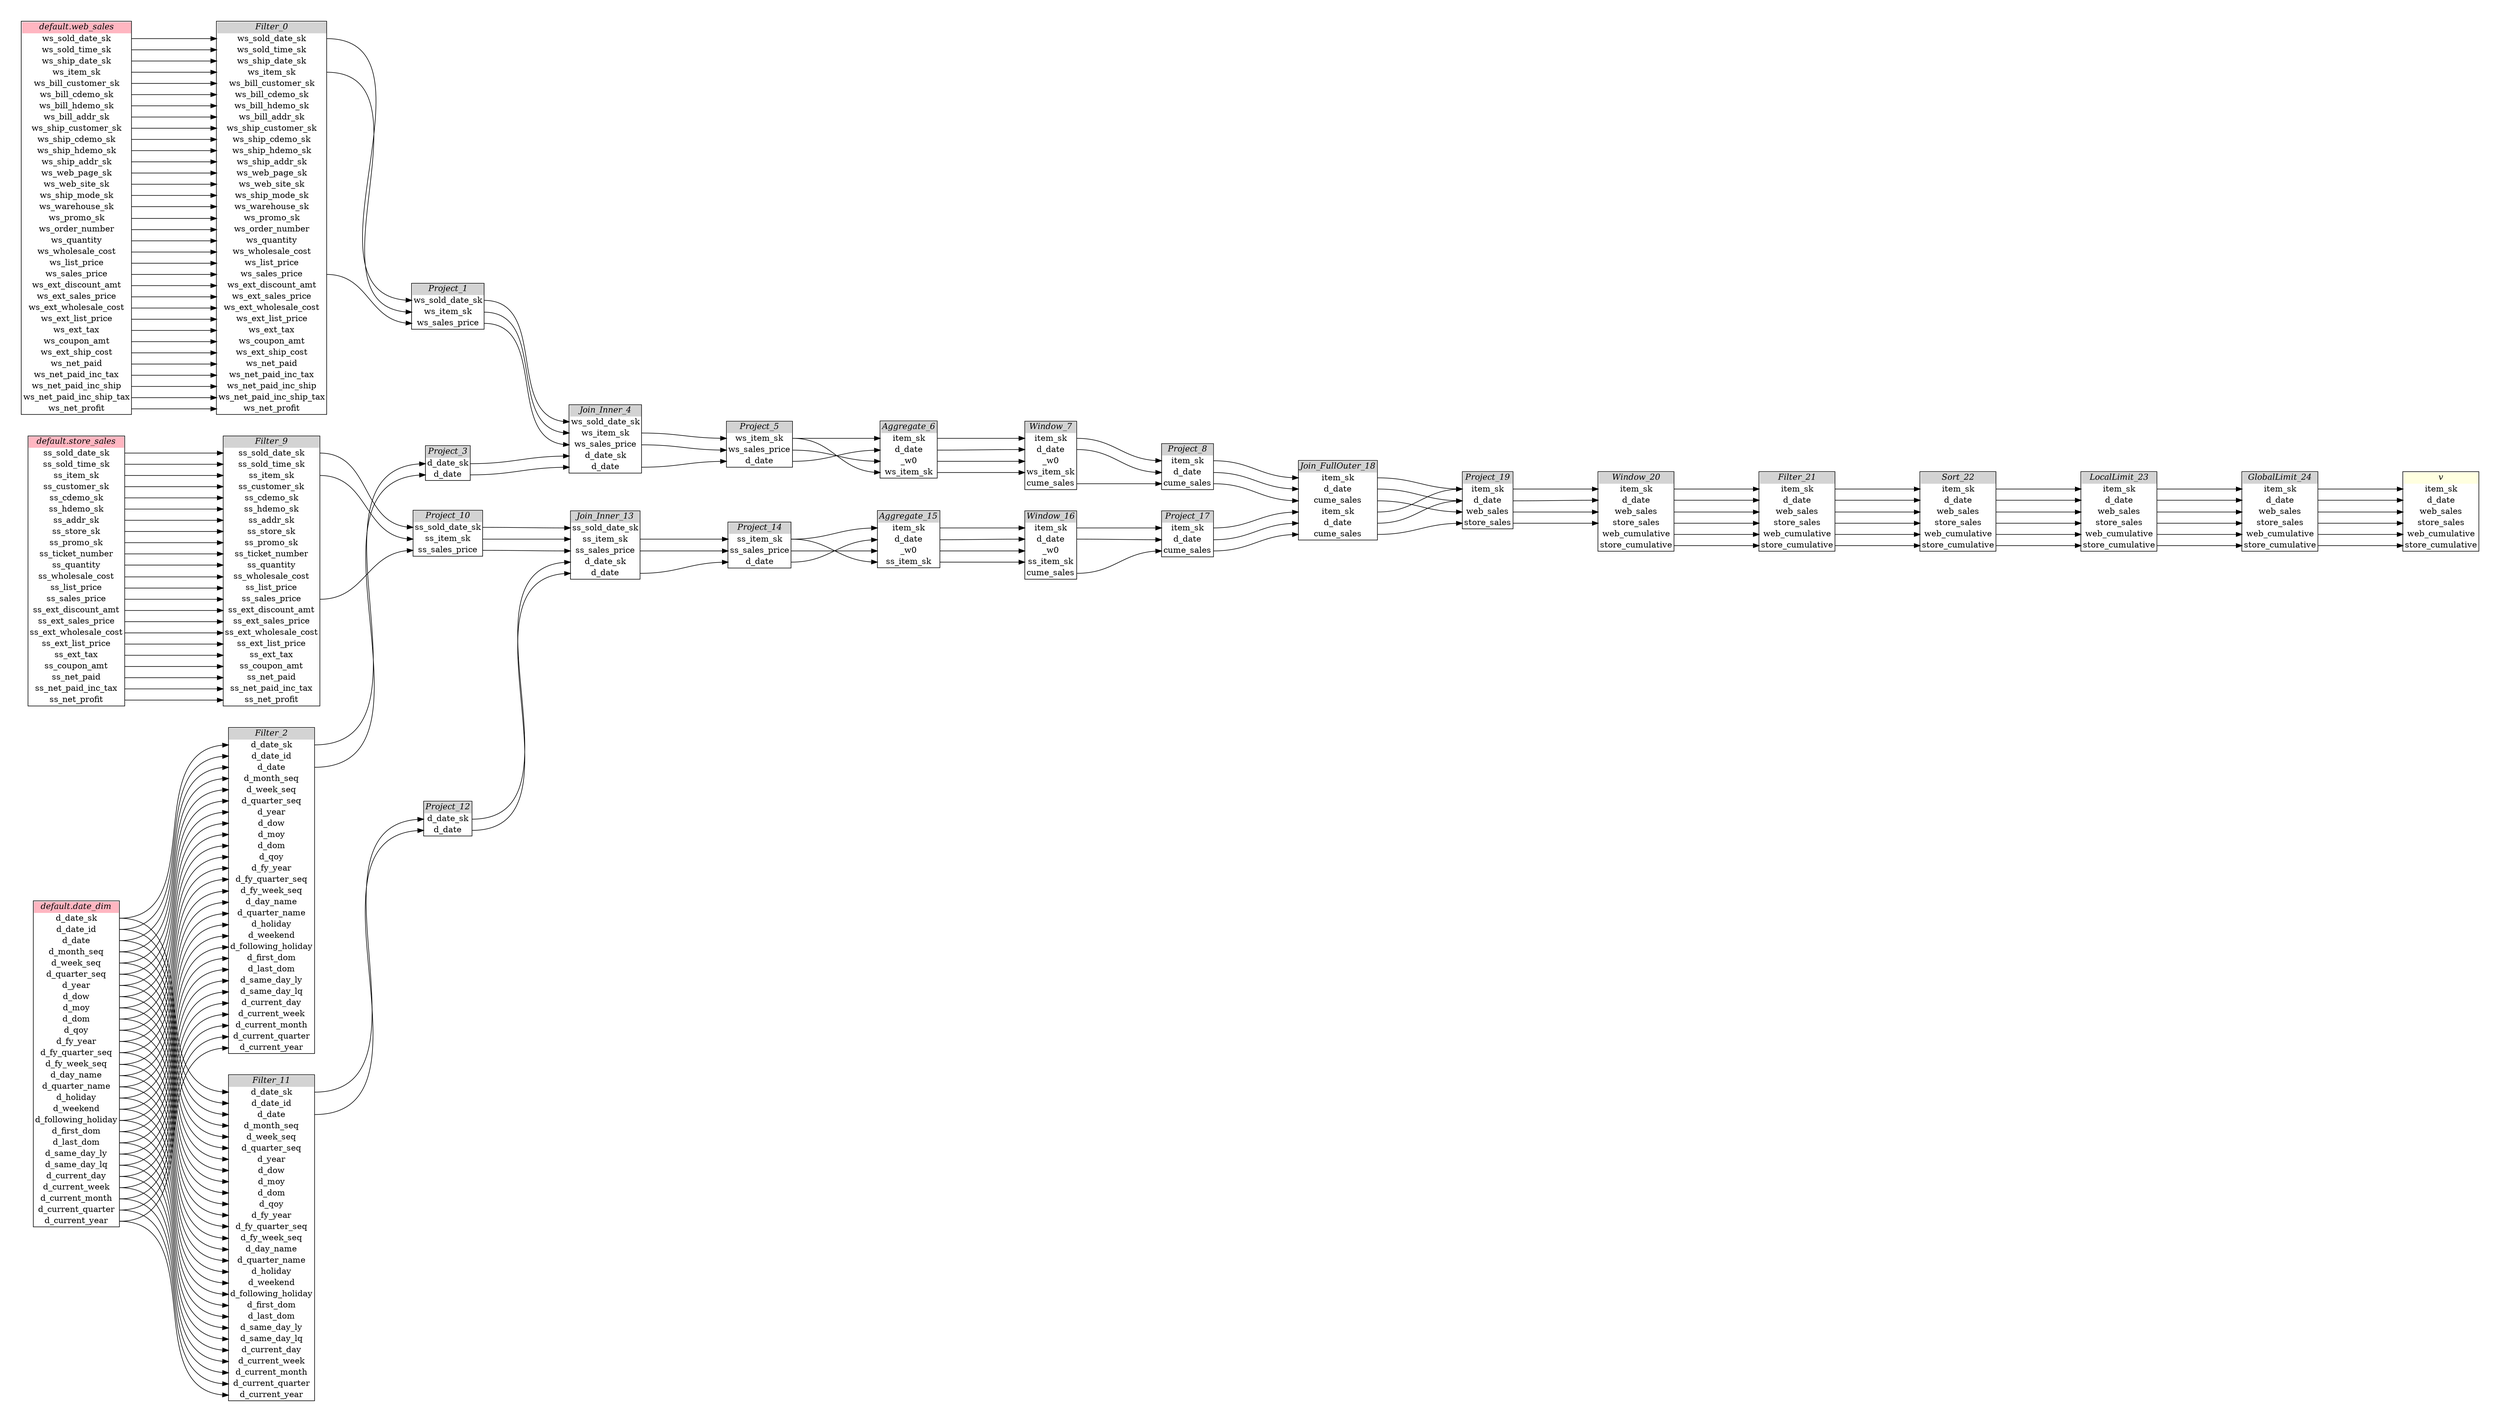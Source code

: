 // Automatically generated by TPCDSFlowTestSuite


digraph {
  graph [pad="0.5", nodesep="0.5", ranksep="2", fontname="Helvetica"];
  node [shape=plain]
  rankdir=LR;

  
"Aggregate_15" [label=<
<table border="1" cellborder="0" cellspacing="0">
  <tr><td bgcolor="lightgray" port="nodeName"><i>Aggregate_15</i></td></tr>
  <tr><td port="0">item_sk</td></tr>
<tr><td port="1">d_date</td></tr>
<tr><td port="2">_w0</td></tr>
<tr><td port="3">ss_item_sk</td></tr>
</table>>];
     

"Aggregate_6" [label=<
<table border="1" cellborder="0" cellspacing="0">
  <tr><td bgcolor="lightgray" port="nodeName"><i>Aggregate_6</i></td></tr>
  <tr><td port="0">item_sk</td></tr>
<tr><td port="1">d_date</td></tr>
<tr><td port="2">_w0</td></tr>
<tr><td port="3">ws_item_sk</td></tr>
</table>>];
     

"Filter_0" [label=<
<table border="1" cellborder="0" cellspacing="0">
  <tr><td bgcolor="lightgray" port="nodeName"><i>Filter_0</i></td></tr>
  <tr><td port="0">ws_sold_date_sk</td></tr>
<tr><td port="1">ws_sold_time_sk</td></tr>
<tr><td port="2">ws_ship_date_sk</td></tr>
<tr><td port="3">ws_item_sk</td></tr>
<tr><td port="4">ws_bill_customer_sk</td></tr>
<tr><td port="5">ws_bill_cdemo_sk</td></tr>
<tr><td port="6">ws_bill_hdemo_sk</td></tr>
<tr><td port="7">ws_bill_addr_sk</td></tr>
<tr><td port="8">ws_ship_customer_sk</td></tr>
<tr><td port="9">ws_ship_cdemo_sk</td></tr>
<tr><td port="10">ws_ship_hdemo_sk</td></tr>
<tr><td port="11">ws_ship_addr_sk</td></tr>
<tr><td port="12">ws_web_page_sk</td></tr>
<tr><td port="13">ws_web_site_sk</td></tr>
<tr><td port="14">ws_ship_mode_sk</td></tr>
<tr><td port="15">ws_warehouse_sk</td></tr>
<tr><td port="16">ws_promo_sk</td></tr>
<tr><td port="17">ws_order_number</td></tr>
<tr><td port="18">ws_quantity</td></tr>
<tr><td port="19">ws_wholesale_cost</td></tr>
<tr><td port="20">ws_list_price</td></tr>
<tr><td port="21">ws_sales_price</td></tr>
<tr><td port="22">ws_ext_discount_amt</td></tr>
<tr><td port="23">ws_ext_sales_price</td></tr>
<tr><td port="24">ws_ext_wholesale_cost</td></tr>
<tr><td port="25">ws_ext_list_price</td></tr>
<tr><td port="26">ws_ext_tax</td></tr>
<tr><td port="27">ws_coupon_amt</td></tr>
<tr><td port="28">ws_ext_ship_cost</td></tr>
<tr><td port="29">ws_net_paid</td></tr>
<tr><td port="30">ws_net_paid_inc_tax</td></tr>
<tr><td port="31">ws_net_paid_inc_ship</td></tr>
<tr><td port="32">ws_net_paid_inc_ship_tax</td></tr>
<tr><td port="33">ws_net_profit</td></tr>
</table>>];
     

"Filter_11" [label=<
<table border="1" cellborder="0" cellspacing="0">
  <tr><td bgcolor="lightgray" port="nodeName"><i>Filter_11</i></td></tr>
  <tr><td port="0">d_date_sk</td></tr>
<tr><td port="1">d_date_id</td></tr>
<tr><td port="2">d_date</td></tr>
<tr><td port="3">d_month_seq</td></tr>
<tr><td port="4">d_week_seq</td></tr>
<tr><td port="5">d_quarter_seq</td></tr>
<tr><td port="6">d_year</td></tr>
<tr><td port="7">d_dow</td></tr>
<tr><td port="8">d_moy</td></tr>
<tr><td port="9">d_dom</td></tr>
<tr><td port="10">d_qoy</td></tr>
<tr><td port="11">d_fy_year</td></tr>
<tr><td port="12">d_fy_quarter_seq</td></tr>
<tr><td port="13">d_fy_week_seq</td></tr>
<tr><td port="14">d_day_name</td></tr>
<tr><td port="15">d_quarter_name</td></tr>
<tr><td port="16">d_holiday</td></tr>
<tr><td port="17">d_weekend</td></tr>
<tr><td port="18">d_following_holiday</td></tr>
<tr><td port="19">d_first_dom</td></tr>
<tr><td port="20">d_last_dom</td></tr>
<tr><td port="21">d_same_day_ly</td></tr>
<tr><td port="22">d_same_day_lq</td></tr>
<tr><td port="23">d_current_day</td></tr>
<tr><td port="24">d_current_week</td></tr>
<tr><td port="25">d_current_month</td></tr>
<tr><td port="26">d_current_quarter</td></tr>
<tr><td port="27">d_current_year</td></tr>
</table>>];
     

"Filter_2" [label=<
<table border="1" cellborder="0" cellspacing="0">
  <tr><td bgcolor="lightgray" port="nodeName"><i>Filter_2</i></td></tr>
  <tr><td port="0">d_date_sk</td></tr>
<tr><td port="1">d_date_id</td></tr>
<tr><td port="2">d_date</td></tr>
<tr><td port="3">d_month_seq</td></tr>
<tr><td port="4">d_week_seq</td></tr>
<tr><td port="5">d_quarter_seq</td></tr>
<tr><td port="6">d_year</td></tr>
<tr><td port="7">d_dow</td></tr>
<tr><td port="8">d_moy</td></tr>
<tr><td port="9">d_dom</td></tr>
<tr><td port="10">d_qoy</td></tr>
<tr><td port="11">d_fy_year</td></tr>
<tr><td port="12">d_fy_quarter_seq</td></tr>
<tr><td port="13">d_fy_week_seq</td></tr>
<tr><td port="14">d_day_name</td></tr>
<tr><td port="15">d_quarter_name</td></tr>
<tr><td port="16">d_holiday</td></tr>
<tr><td port="17">d_weekend</td></tr>
<tr><td port="18">d_following_holiday</td></tr>
<tr><td port="19">d_first_dom</td></tr>
<tr><td port="20">d_last_dom</td></tr>
<tr><td port="21">d_same_day_ly</td></tr>
<tr><td port="22">d_same_day_lq</td></tr>
<tr><td port="23">d_current_day</td></tr>
<tr><td port="24">d_current_week</td></tr>
<tr><td port="25">d_current_month</td></tr>
<tr><td port="26">d_current_quarter</td></tr>
<tr><td port="27">d_current_year</td></tr>
</table>>];
     

"Filter_21" [label=<
<table border="1" cellborder="0" cellspacing="0">
  <tr><td bgcolor="lightgray" port="nodeName"><i>Filter_21</i></td></tr>
  <tr><td port="0">item_sk</td></tr>
<tr><td port="1">d_date</td></tr>
<tr><td port="2">web_sales</td></tr>
<tr><td port="3">store_sales</td></tr>
<tr><td port="4">web_cumulative</td></tr>
<tr><td port="5">store_cumulative</td></tr>
</table>>];
     

"Filter_9" [label=<
<table border="1" cellborder="0" cellspacing="0">
  <tr><td bgcolor="lightgray" port="nodeName"><i>Filter_9</i></td></tr>
  <tr><td port="0">ss_sold_date_sk</td></tr>
<tr><td port="1">ss_sold_time_sk</td></tr>
<tr><td port="2">ss_item_sk</td></tr>
<tr><td port="3">ss_customer_sk</td></tr>
<tr><td port="4">ss_cdemo_sk</td></tr>
<tr><td port="5">ss_hdemo_sk</td></tr>
<tr><td port="6">ss_addr_sk</td></tr>
<tr><td port="7">ss_store_sk</td></tr>
<tr><td port="8">ss_promo_sk</td></tr>
<tr><td port="9">ss_ticket_number</td></tr>
<tr><td port="10">ss_quantity</td></tr>
<tr><td port="11">ss_wholesale_cost</td></tr>
<tr><td port="12">ss_list_price</td></tr>
<tr><td port="13">ss_sales_price</td></tr>
<tr><td port="14">ss_ext_discount_amt</td></tr>
<tr><td port="15">ss_ext_sales_price</td></tr>
<tr><td port="16">ss_ext_wholesale_cost</td></tr>
<tr><td port="17">ss_ext_list_price</td></tr>
<tr><td port="18">ss_ext_tax</td></tr>
<tr><td port="19">ss_coupon_amt</td></tr>
<tr><td port="20">ss_net_paid</td></tr>
<tr><td port="21">ss_net_paid_inc_tax</td></tr>
<tr><td port="22">ss_net_profit</td></tr>
</table>>];
     

"GlobalLimit_24" [label=<
<table border="1" cellborder="0" cellspacing="0">
  <tr><td bgcolor="lightgray" port="nodeName"><i>GlobalLimit_24</i></td></tr>
  <tr><td port="0">item_sk</td></tr>
<tr><td port="1">d_date</td></tr>
<tr><td port="2">web_sales</td></tr>
<tr><td port="3">store_sales</td></tr>
<tr><td port="4">web_cumulative</td></tr>
<tr><td port="5">store_cumulative</td></tr>
</table>>];
     

"Join_FullOuter_18" [label=<
<table border="1" cellborder="0" cellspacing="0">
  <tr><td bgcolor="lightgray" port="nodeName"><i>Join_FullOuter_18</i></td></tr>
  <tr><td port="0">item_sk</td></tr>
<tr><td port="1">d_date</td></tr>
<tr><td port="2">cume_sales</td></tr>
<tr><td port="3">item_sk</td></tr>
<tr><td port="4">d_date</td></tr>
<tr><td port="5">cume_sales</td></tr>
</table>>];
     

"Join_Inner_13" [label=<
<table border="1" cellborder="0" cellspacing="0">
  <tr><td bgcolor="lightgray" port="nodeName"><i>Join_Inner_13</i></td></tr>
  <tr><td port="0">ss_sold_date_sk</td></tr>
<tr><td port="1">ss_item_sk</td></tr>
<tr><td port="2">ss_sales_price</td></tr>
<tr><td port="3">d_date_sk</td></tr>
<tr><td port="4">d_date</td></tr>
</table>>];
     

"Join_Inner_4" [label=<
<table border="1" cellborder="0" cellspacing="0">
  <tr><td bgcolor="lightgray" port="nodeName"><i>Join_Inner_4</i></td></tr>
  <tr><td port="0">ws_sold_date_sk</td></tr>
<tr><td port="1">ws_item_sk</td></tr>
<tr><td port="2">ws_sales_price</td></tr>
<tr><td port="3">d_date_sk</td></tr>
<tr><td port="4">d_date</td></tr>
</table>>];
     

"LocalLimit_23" [label=<
<table border="1" cellborder="0" cellspacing="0">
  <tr><td bgcolor="lightgray" port="nodeName"><i>LocalLimit_23</i></td></tr>
  <tr><td port="0">item_sk</td></tr>
<tr><td port="1">d_date</td></tr>
<tr><td port="2">web_sales</td></tr>
<tr><td port="3">store_sales</td></tr>
<tr><td port="4">web_cumulative</td></tr>
<tr><td port="5">store_cumulative</td></tr>
</table>>];
     

"Project_1" [label=<
<table border="1" cellborder="0" cellspacing="0">
  <tr><td bgcolor="lightgray" port="nodeName"><i>Project_1</i></td></tr>
  <tr><td port="0">ws_sold_date_sk</td></tr>
<tr><td port="1">ws_item_sk</td></tr>
<tr><td port="2">ws_sales_price</td></tr>
</table>>];
     

"Project_10" [label=<
<table border="1" cellborder="0" cellspacing="0">
  <tr><td bgcolor="lightgray" port="nodeName"><i>Project_10</i></td></tr>
  <tr><td port="0">ss_sold_date_sk</td></tr>
<tr><td port="1">ss_item_sk</td></tr>
<tr><td port="2">ss_sales_price</td></tr>
</table>>];
     

"Project_12" [label=<
<table border="1" cellborder="0" cellspacing="0">
  <tr><td bgcolor="lightgray" port="nodeName"><i>Project_12</i></td></tr>
  <tr><td port="0">d_date_sk</td></tr>
<tr><td port="1">d_date</td></tr>
</table>>];
     

"Project_14" [label=<
<table border="1" cellborder="0" cellspacing="0">
  <tr><td bgcolor="lightgray" port="nodeName"><i>Project_14</i></td></tr>
  <tr><td port="0">ss_item_sk</td></tr>
<tr><td port="1">ss_sales_price</td></tr>
<tr><td port="2">d_date</td></tr>
</table>>];
     

"Project_17" [label=<
<table border="1" cellborder="0" cellspacing="0">
  <tr><td bgcolor="lightgray" port="nodeName"><i>Project_17</i></td></tr>
  <tr><td port="0">item_sk</td></tr>
<tr><td port="1">d_date</td></tr>
<tr><td port="2">cume_sales</td></tr>
</table>>];
     

"Project_19" [label=<
<table border="1" cellborder="0" cellspacing="0">
  <tr><td bgcolor="lightgray" port="nodeName"><i>Project_19</i></td></tr>
  <tr><td port="0">item_sk</td></tr>
<tr><td port="1">d_date</td></tr>
<tr><td port="2">web_sales</td></tr>
<tr><td port="3">store_sales</td></tr>
</table>>];
     

"Project_3" [label=<
<table border="1" cellborder="0" cellspacing="0">
  <tr><td bgcolor="lightgray" port="nodeName"><i>Project_3</i></td></tr>
  <tr><td port="0">d_date_sk</td></tr>
<tr><td port="1">d_date</td></tr>
</table>>];
     

"Project_5" [label=<
<table border="1" cellborder="0" cellspacing="0">
  <tr><td bgcolor="lightgray" port="nodeName"><i>Project_5</i></td></tr>
  <tr><td port="0">ws_item_sk</td></tr>
<tr><td port="1">ws_sales_price</td></tr>
<tr><td port="2">d_date</td></tr>
</table>>];
     

"Project_8" [label=<
<table border="1" cellborder="0" cellspacing="0">
  <tr><td bgcolor="lightgray" port="nodeName"><i>Project_8</i></td></tr>
  <tr><td port="0">item_sk</td></tr>
<tr><td port="1">d_date</td></tr>
<tr><td port="2">cume_sales</td></tr>
</table>>];
     

"Sort_22" [label=<
<table border="1" cellborder="0" cellspacing="0">
  <tr><td bgcolor="lightgray" port="nodeName"><i>Sort_22</i></td></tr>
  <tr><td port="0">item_sk</td></tr>
<tr><td port="1">d_date</td></tr>
<tr><td port="2">web_sales</td></tr>
<tr><td port="3">store_sales</td></tr>
<tr><td port="4">web_cumulative</td></tr>
<tr><td port="5">store_cumulative</td></tr>
</table>>];
     

"Window_16" [label=<
<table border="1" cellborder="0" cellspacing="0">
  <tr><td bgcolor="lightgray" port="nodeName"><i>Window_16</i></td></tr>
  <tr><td port="0">item_sk</td></tr>
<tr><td port="1">d_date</td></tr>
<tr><td port="2">_w0</td></tr>
<tr><td port="3">ss_item_sk</td></tr>
<tr><td port="4">cume_sales</td></tr>
</table>>];
     

"Window_20" [label=<
<table border="1" cellborder="0" cellspacing="0">
  <tr><td bgcolor="lightgray" port="nodeName"><i>Window_20</i></td></tr>
  <tr><td port="0">item_sk</td></tr>
<tr><td port="1">d_date</td></tr>
<tr><td port="2">web_sales</td></tr>
<tr><td port="3">store_sales</td></tr>
<tr><td port="4">web_cumulative</td></tr>
<tr><td port="5">store_cumulative</td></tr>
</table>>];
     

"Window_7" [label=<
<table border="1" cellborder="0" cellspacing="0">
  <tr><td bgcolor="lightgray" port="nodeName"><i>Window_7</i></td></tr>
  <tr><td port="0">item_sk</td></tr>
<tr><td port="1">d_date</td></tr>
<tr><td port="2">_w0</td></tr>
<tr><td port="3">ws_item_sk</td></tr>
<tr><td port="4">cume_sales</td></tr>
</table>>];
     

"default.date_dim" [label=<
<table border="1" cellborder="0" cellspacing="0">
  <tr><td bgcolor="lightpink" port="nodeName"><i>default.date_dim</i></td></tr>
  <tr><td port="0">d_date_sk</td></tr>
<tr><td port="1">d_date_id</td></tr>
<tr><td port="2">d_date</td></tr>
<tr><td port="3">d_month_seq</td></tr>
<tr><td port="4">d_week_seq</td></tr>
<tr><td port="5">d_quarter_seq</td></tr>
<tr><td port="6">d_year</td></tr>
<tr><td port="7">d_dow</td></tr>
<tr><td port="8">d_moy</td></tr>
<tr><td port="9">d_dom</td></tr>
<tr><td port="10">d_qoy</td></tr>
<tr><td port="11">d_fy_year</td></tr>
<tr><td port="12">d_fy_quarter_seq</td></tr>
<tr><td port="13">d_fy_week_seq</td></tr>
<tr><td port="14">d_day_name</td></tr>
<tr><td port="15">d_quarter_name</td></tr>
<tr><td port="16">d_holiday</td></tr>
<tr><td port="17">d_weekend</td></tr>
<tr><td port="18">d_following_holiday</td></tr>
<tr><td port="19">d_first_dom</td></tr>
<tr><td port="20">d_last_dom</td></tr>
<tr><td port="21">d_same_day_ly</td></tr>
<tr><td port="22">d_same_day_lq</td></tr>
<tr><td port="23">d_current_day</td></tr>
<tr><td port="24">d_current_week</td></tr>
<tr><td port="25">d_current_month</td></tr>
<tr><td port="26">d_current_quarter</td></tr>
<tr><td port="27">d_current_year</td></tr>
</table>>];
     

"default.store_sales" [label=<
<table border="1" cellborder="0" cellspacing="0">
  <tr><td bgcolor="lightpink" port="nodeName"><i>default.store_sales</i></td></tr>
  <tr><td port="0">ss_sold_date_sk</td></tr>
<tr><td port="1">ss_sold_time_sk</td></tr>
<tr><td port="2">ss_item_sk</td></tr>
<tr><td port="3">ss_customer_sk</td></tr>
<tr><td port="4">ss_cdemo_sk</td></tr>
<tr><td port="5">ss_hdemo_sk</td></tr>
<tr><td port="6">ss_addr_sk</td></tr>
<tr><td port="7">ss_store_sk</td></tr>
<tr><td port="8">ss_promo_sk</td></tr>
<tr><td port="9">ss_ticket_number</td></tr>
<tr><td port="10">ss_quantity</td></tr>
<tr><td port="11">ss_wholesale_cost</td></tr>
<tr><td port="12">ss_list_price</td></tr>
<tr><td port="13">ss_sales_price</td></tr>
<tr><td port="14">ss_ext_discount_amt</td></tr>
<tr><td port="15">ss_ext_sales_price</td></tr>
<tr><td port="16">ss_ext_wholesale_cost</td></tr>
<tr><td port="17">ss_ext_list_price</td></tr>
<tr><td port="18">ss_ext_tax</td></tr>
<tr><td port="19">ss_coupon_amt</td></tr>
<tr><td port="20">ss_net_paid</td></tr>
<tr><td port="21">ss_net_paid_inc_tax</td></tr>
<tr><td port="22">ss_net_profit</td></tr>
</table>>];
     

"default.web_sales" [label=<
<table border="1" cellborder="0" cellspacing="0">
  <tr><td bgcolor="lightpink" port="nodeName"><i>default.web_sales</i></td></tr>
  <tr><td port="0">ws_sold_date_sk</td></tr>
<tr><td port="1">ws_sold_time_sk</td></tr>
<tr><td port="2">ws_ship_date_sk</td></tr>
<tr><td port="3">ws_item_sk</td></tr>
<tr><td port="4">ws_bill_customer_sk</td></tr>
<tr><td port="5">ws_bill_cdemo_sk</td></tr>
<tr><td port="6">ws_bill_hdemo_sk</td></tr>
<tr><td port="7">ws_bill_addr_sk</td></tr>
<tr><td port="8">ws_ship_customer_sk</td></tr>
<tr><td port="9">ws_ship_cdemo_sk</td></tr>
<tr><td port="10">ws_ship_hdemo_sk</td></tr>
<tr><td port="11">ws_ship_addr_sk</td></tr>
<tr><td port="12">ws_web_page_sk</td></tr>
<tr><td port="13">ws_web_site_sk</td></tr>
<tr><td port="14">ws_ship_mode_sk</td></tr>
<tr><td port="15">ws_warehouse_sk</td></tr>
<tr><td port="16">ws_promo_sk</td></tr>
<tr><td port="17">ws_order_number</td></tr>
<tr><td port="18">ws_quantity</td></tr>
<tr><td port="19">ws_wholesale_cost</td></tr>
<tr><td port="20">ws_list_price</td></tr>
<tr><td port="21">ws_sales_price</td></tr>
<tr><td port="22">ws_ext_discount_amt</td></tr>
<tr><td port="23">ws_ext_sales_price</td></tr>
<tr><td port="24">ws_ext_wholesale_cost</td></tr>
<tr><td port="25">ws_ext_list_price</td></tr>
<tr><td port="26">ws_ext_tax</td></tr>
<tr><td port="27">ws_coupon_amt</td></tr>
<tr><td port="28">ws_ext_ship_cost</td></tr>
<tr><td port="29">ws_net_paid</td></tr>
<tr><td port="30">ws_net_paid_inc_tax</td></tr>
<tr><td port="31">ws_net_paid_inc_ship</td></tr>
<tr><td port="32">ws_net_paid_inc_ship_tax</td></tr>
<tr><td port="33">ws_net_profit</td></tr>
</table>>];
     

"v" [label=<
<table border="1" cellborder="0" cellspacing="0">
  <tr><td bgcolor="lightyellow" port="nodeName"><i>v</i></td></tr>
  <tr><td port="0">item_sk</td></tr>
<tr><td port="1">d_date</td></tr>
<tr><td port="2">web_sales</td></tr>
<tr><td port="3">store_sales</td></tr>
<tr><td port="4">web_cumulative</td></tr>
<tr><td port="5">store_cumulative</td></tr>
</table>>];
     
  "Aggregate_15":0 -> "Window_16":0;
"Aggregate_15":1 -> "Window_16":1;
"Aggregate_15":2 -> "Window_16":2;
"Aggregate_15":3 -> "Window_16":3;
"Aggregate_6":0 -> "Window_7":0;
"Aggregate_6":1 -> "Window_7":1;
"Aggregate_6":2 -> "Window_7":2;
"Aggregate_6":3 -> "Window_7":3;
"Filter_0":0 -> "Project_1":0;
"Filter_0":21 -> "Project_1":2;
"Filter_0":3 -> "Project_1":1;
"Filter_11":0 -> "Project_12":0;
"Filter_11":2 -> "Project_12":1;
"Filter_2":0 -> "Project_3":0;
"Filter_2":2 -> "Project_3":1;
"Filter_21":0 -> "Sort_22":0;
"Filter_21":1 -> "Sort_22":1;
"Filter_21":2 -> "Sort_22":2;
"Filter_21":3 -> "Sort_22":3;
"Filter_21":4 -> "Sort_22":4;
"Filter_21":5 -> "Sort_22":5;
"Filter_9":0 -> "Project_10":0;
"Filter_9":13 -> "Project_10":2;
"Filter_9":2 -> "Project_10":1;
"GlobalLimit_24":0 -> "v":0;
"GlobalLimit_24":1 -> "v":1;
"GlobalLimit_24":2 -> "v":2;
"GlobalLimit_24":3 -> "v":3;
"GlobalLimit_24":4 -> "v":4;
"GlobalLimit_24":5 -> "v":5;
"Join_FullOuter_18":0 -> "Project_19":0;
"Join_FullOuter_18":1 -> "Project_19":1;
"Join_FullOuter_18":2 -> "Project_19":2;
"Join_FullOuter_18":3 -> "Project_19":0;
"Join_FullOuter_18":4 -> "Project_19":1;
"Join_FullOuter_18":5 -> "Project_19":3;
"Join_Inner_13":1 -> "Project_14":0;
"Join_Inner_13":2 -> "Project_14":1;
"Join_Inner_13":4 -> "Project_14":2;
"Join_Inner_4":1 -> "Project_5":0;
"Join_Inner_4":2 -> "Project_5":1;
"Join_Inner_4":4 -> "Project_5":2;
"LocalLimit_23":0 -> "GlobalLimit_24":0;
"LocalLimit_23":1 -> "GlobalLimit_24":1;
"LocalLimit_23":2 -> "GlobalLimit_24":2;
"LocalLimit_23":3 -> "GlobalLimit_24":3;
"LocalLimit_23":4 -> "GlobalLimit_24":4;
"LocalLimit_23":5 -> "GlobalLimit_24":5;
"Project_1":0 -> "Join_Inner_4":0;
"Project_1":1 -> "Join_Inner_4":1;
"Project_1":2 -> "Join_Inner_4":2;
"Project_10":0 -> "Join_Inner_13":0;
"Project_10":1 -> "Join_Inner_13":1;
"Project_10":2 -> "Join_Inner_13":2;
"Project_12":0 -> "Join_Inner_13":3;
"Project_12":1 -> "Join_Inner_13":4;
"Project_14":0 -> "Aggregate_15":0;
"Project_14":0 -> "Aggregate_15":3;
"Project_14":1 -> "Aggregate_15":2;
"Project_14":2 -> "Aggregate_15":1;
"Project_17":0 -> "Join_FullOuter_18":3;
"Project_17":1 -> "Join_FullOuter_18":4;
"Project_17":2 -> "Join_FullOuter_18":5;
"Project_19":0 -> "Window_20":0;
"Project_19":1 -> "Window_20":1;
"Project_19":2 -> "Window_20":2;
"Project_19":3 -> "Window_20":3;
"Project_3":0 -> "Join_Inner_4":3;
"Project_3":1 -> "Join_Inner_4":4;
"Project_5":0 -> "Aggregate_6":0;
"Project_5":0 -> "Aggregate_6":3;
"Project_5":1 -> "Aggregate_6":2;
"Project_5":2 -> "Aggregate_6":1;
"Project_8":0 -> "Join_FullOuter_18":0;
"Project_8":1 -> "Join_FullOuter_18":1;
"Project_8":2 -> "Join_FullOuter_18":2;
"Sort_22":0 -> "LocalLimit_23":0;
"Sort_22":1 -> "LocalLimit_23":1;
"Sort_22":2 -> "LocalLimit_23":2;
"Sort_22":3 -> "LocalLimit_23":3;
"Sort_22":4 -> "LocalLimit_23":4;
"Sort_22":5 -> "LocalLimit_23":5;
"Window_16":0 -> "Project_17":0;
"Window_16":1 -> "Project_17":1;
"Window_16":4 -> "Project_17":2;
"Window_20":0 -> "Filter_21":0;
"Window_20":1 -> "Filter_21":1;
"Window_20":2 -> "Filter_21":2;
"Window_20":3 -> "Filter_21":3;
"Window_20":4 -> "Filter_21":4;
"Window_20":5 -> "Filter_21":5;
"Window_7":0 -> "Project_8":0;
"Window_7":1 -> "Project_8":1;
"Window_7":4 -> "Project_8":2;
"default.date_dim":0 -> "Filter_11":0;
"default.date_dim":0 -> "Filter_2":0;
"default.date_dim":1 -> "Filter_11":1;
"default.date_dim":1 -> "Filter_2":1;
"default.date_dim":10 -> "Filter_11":10;
"default.date_dim":10 -> "Filter_2":10;
"default.date_dim":11 -> "Filter_11":11;
"default.date_dim":11 -> "Filter_2":11;
"default.date_dim":12 -> "Filter_11":12;
"default.date_dim":12 -> "Filter_2":12;
"default.date_dim":13 -> "Filter_11":13;
"default.date_dim":13 -> "Filter_2":13;
"default.date_dim":14 -> "Filter_11":14;
"default.date_dim":14 -> "Filter_2":14;
"default.date_dim":15 -> "Filter_11":15;
"default.date_dim":15 -> "Filter_2":15;
"default.date_dim":16 -> "Filter_11":16;
"default.date_dim":16 -> "Filter_2":16;
"default.date_dim":17 -> "Filter_11":17;
"default.date_dim":17 -> "Filter_2":17;
"default.date_dim":18 -> "Filter_11":18;
"default.date_dim":18 -> "Filter_2":18;
"default.date_dim":19 -> "Filter_11":19;
"default.date_dim":19 -> "Filter_2":19;
"default.date_dim":2 -> "Filter_11":2;
"default.date_dim":2 -> "Filter_2":2;
"default.date_dim":20 -> "Filter_11":20;
"default.date_dim":20 -> "Filter_2":20;
"default.date_dim":21 -> "Filter_11":21;
"default.date_dim":21 -> "Filter_2":21;
"default.date_dim":22 -> "Filter_11":22;
"default.date_dim":22 -> "Filter_2":22;
"default.date_dim":23 -> "Filter_11":23;
"default.date_dim":23 -> "Filter_2":23;
"default.date_dim":24 -> "Filter_11":24;
"default.date_dim":24 -> "Filter_2":24;
"default.date_dim":25 -> "Filter_11":25;
"default.date_dim":25 -> "Filter_2":25;
"default.date_dim":26 -> "Filter_11":26;
"default.date_dim":26 -> "Filter_2":26;
"default.date_dim":27 -> "Filter_11":27;
"default.date_dim":27 -> "Filter_2":27;
"default.date_dim":3 -> "Filter_11":3;
"default.date_dim":3 -> "Filter_2":3;
"default.date_dim":4 -> "Filter_11":4;
"default.date_dim":4 -> "Filter_2":4;
"default.date_dim":5 -> "Filter_11":5;
"default.date_dim":5 -> "Filter_2":5;
"default.date_dim":6 -> "Filter_11":6;
"default.date_dim":6 -> "Filter_2":6;
"default.date_dim":7 -> "Filter_11":7;
"default.date_dim":7 -> "Filter_2":7;
"default.date_dim":8 -> "Filter_11":8;
"default.date_dim":8 -> "Filter_2":8;
"default.date_dim":9 -> "Filter_11":9;
"default.date_dim":9 -> "Filter_2":9;
"default.store_sales":0 -> "Filter_9":0;
"default.store_sales":1 -> "Filter_9":1;
"default.store_sales":10 -> "Filter_9":10;
"default.store_sales":11 -> "Filter_9":11;
"default.store_sales":12 -> "Filter_9":12;
"default.store_sales":13 -> "Filter_9":13;
"default.store_sales":14 -> "Filter_9":14;
"default.store_sales":15 -> "Filter_9":15;
"default.store_sales":16 -> "Filter_9":16;
"default.store_sales":17 -> "Filter_9":17;
"default.store_sales":18 -> "Filter_9":18;
"default.store_sales":19 -> "Filter_9":19;
"default.store_sales":2 -> "Filter_9":2;
"default.store_sales":20 -> "Filter_9":20;
"default.store_sales":21 -> "Filter_9":21;
"default.store_sales":22 -> "Filter_9":22;
"default.store_sales":3 -> "Filter_9":3;
"default.store_sales":4 -> "Filter_9":4;
"default.store_sales":5 -> "Filter_9":5;
"default.store_sales":6 -> "Filter_9":6;
"default.store_sales":7 -> "Filter_9":7;
"default.store_sales":8 -> "Filter_9":8;
"default.store_sales":9 -> "Filter_9":9;
"default.web_sales":0 -> "Filter_0":0;
"default.web_sales":1 -> "Filter_0":1;
"default.web_sales":10 -> "Filter_0":10;
"default.web_sales":11 -> "Filter_0":11;
"default.web_sales":12 -> "Filter_0":12;
"default.web_sales":13 -> "Filter_0":13;
"default.web_sales":14 -> "Filter_0":14;
"default.web_sales":15 -> "Filter_0":15;
"default.web_sales":16 -> "Filter_0":16;
"default.web_sales":17 -> "Filter_0":17;
"default.web_sales":18 -> "Filter_0":18;
"default.web_sales":19 -> "Filter_0":19;
"default.web_sales":2 -> "Filter_0":2;
"default.web_sales":20 -> "Filter_0":20;
"default.web_sales":21 -> "Filter_0":21;
"default.web_sales":22 -> "Filter_0":22;
"default.web_sales":23 -> "Filter_0":23;
"default.web_sales":24 -> "Filter_0":24;
"default.web_sales":25 -> "Filter_0":25;
"default.web_sales":26 -> "Filter_0":26;
"default.web_sales":27 -> "Filter_0":27;
"default.web_sales":28 -> "Filter_0":28;
"default.web_sales":29 -> "Filter_0":29;
"default.web_sales":3 -> "Filter_0":3;
"default.web_sales":30 -> "Filter_0":30;
"default.web_sales":31 -> "Filter_0":31;
"default.web_sales":32 -> "Filter_0":32;
"default.web_sales":33 -> "Filter_0":33;
"default.web_sales":4 -> "Filter_0":4;
"default.web_sales":5 -> "Filter_0":5;
"default.web_sales":6 -> "Filter_0":6;
"default.web_sales":7 -> "Filter_0":7;
"default.web_sales":8 -> "Filter_0":8;
"default.web_sales":9 -> "Filter_0":9;
}
       